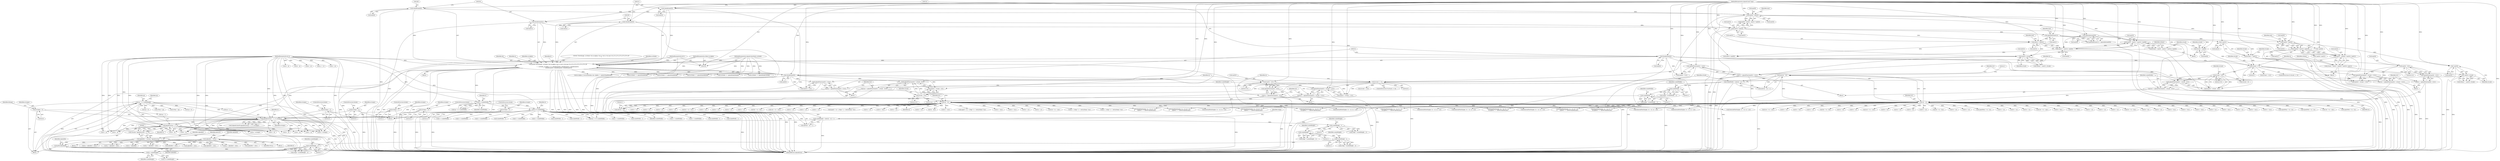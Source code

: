 digraph "0_poppler_9cf2325fb22f812b31858e519411f57747d39bd8_0@API" {
"1003114" [label="(Call,gfree(alphaBuf))"];
"1000910" [label="(Call,alphaBuf = NULL)"];
"1000899" [label="(Call,alphaBuf = (Guchar *)gmallocn((yp + 1), w))"];
"1000901" [label="(Call,(Guchar *)gmallocn((yp + 1), w))"];
"1000903" [label="(Call,gmallocn((yp + 1), w))"];
"1000866" [label="(Call,yp = h / scaledHeight)"];
"1000868" [label="(Call,h / scaledHeight)"];
"1000192" [label="(Call,printf(\"drawImage: srcMode=%d srcAlpha=%d w=%d h=%d mat=[%.2f %.2f %.2f %.2f %.2f %.2f]\n\",\n\t   srcMode, srcAlpha, w, h, (double)mat[0], (double)mat[1], (double)mat[2],\n\t   (double)mat[3], (double)mat[4], (double)mat[5]))"];
"1000107" [label="(MethodParameterIn,SplashColorMode srcMode)"];
"1000108" [label="(MethodParameterIn,GBool srcAlpha)"];
"1000109" [label="(MethodParameterIn,int w)"];
"1000110" [label="(MethodParameterIn,int h)"];
"1000198" [label="(Call,(double)mat[0])"];
"1000111" [label="(MethodParameterIn,SplashCoord *mat)"];
"1000203" [label="(Call,(double)mat[1])"];
"1000208" [label="(Call,(double)mat[2])"];
"1000213" [label="(Call,(double)mat[3])"];
"1000218" [label="(Call,(double)mat[4])"];
"1000223" [label="(Call,(double)mat[5])"];
"1000604" [label="(Call,scaledHeight - 1)"];
"1000596" [label="(Call,scaledHeight - 1)"];
"1000575" [label="(Call,scaledHeight - 1)"];
"1000567" [label="(Call,scaledHeight - 1)"];
"1000507" [label="(Call,scaledHeight = abs(ty2 - ty) + 1)"];
"1000510" [label="(Call,abs(ty2 - ty))"];
"1000511" [label="(Call,ty2 - ty)"];
"1000497" [label="(Call,ty2 = splashFloor(mat[5] + yScale - 0.01))"];
"1000499" [label="(Call,splashFloor(mat[5] + yScale - 0.01))"];
"1000504" [label="(Call,yScale - 0.01)"];
"1000465" [label="(Call,yScale >= 0)"];
"1000399" [label="(Call,mat[2] / yScale)"];
"1000387" [label="(Call,mat[1] * mat[2])"];
"1000321" [label="(Call,splashAbs(mat[1]))"];
"1000307" [label="(Call,mat[1] * mat[2])"];
"1000380" [label="(Call,yScale = mat[3] - (mat[1] * mat[2]) / mat[0])"];
"1000382" [label="(Call,mat[3] - (mat[1] * mat[2]) / mat[0])"];
"1000300" [label="(Call,mat[0] * mat[3])"];
"1000386" [label="(Call,(mat[1] * mat[2]) / mat[0])"];
"1000325" [label="(Call,splashAbs(mat[0]))"];
"1000357" [label="(Call,-mat[3] / yScale)"];
"1000358" [label="(Call,-mat[3])"];
"1000345" [label="(Call,mat[0] * mat[3])"];
"1000338" [label="(Call,yScale = mat[2] - (mat[0] * mat[3]) / mat[1])"];
"1000340" [label="(Call,mat[2] - (mat[0] * mat[3]) / mat[1])"];
"1000344" [label="(Call,(mat[0] * mat[3]) / mat[1])"];
"1000334" [label="(Call,-mat[1])"];
"1000477" [label="(Call,ty2 = splashFloor(mat[5] + yScale + 0.01))"];
"1000479" [label="(Call,splashFloor(mat[5] + yScale + 0.01))"];
"1000472" [label="(Call,mat[5] - 0.01)"];
"1000489" [label="(Call,ty = splashFloor(mat[5] + 0.01))"];
"1000491" [label="(Call,splashFloor(mat[5] + 0.01))"];
"1000469" [label="(Call,ty = splashFloor(mat[5] - 0.01))"];
"1000471" [label="(Call,splashFloor(mat[5] - 0.01))"];
"1000890" [label="(Call,gmallocn3((yp + 1), w, nComps))"];
"1000883" [label="(Call,w % scaledWidth)"];
"1000878" [label="(Call,w / scaledWidth)"];
"1000588" [label="(Call,scaledWidth - 1)"];
"1000550" [label="(Call,scaledWidth - 1)"];
"1000456" [label="(Call,scaledWidth = abs(tx2 - tx) + 1)"];
"1000459" [label="(Call,abs(tx2 - tx))"];
"1000460" [label="(Call,tx2 - tx)"];
"1000426" [label="(Call,tx2 = splashFloor(mat[4] + xScale + 0.01))"];
"1000428" [label="(Call,splashFloor(mat[4] + xScale + 0.01))"];
"1000421" [label="(Call,mat[4] - 0.01)"];
"1000414" [label="(Call,xScale >= 0)"];
"1000375" [label="(Call,xScale = mat[0])"];
"1000332" [label="(Call,xScale = -mat[1])"];
"1000446" [label="(Call,tx2 = splashFloor(mat[4] + xScale - 0.01))"];
"1000448" [label="(Call,splashFloor(mat[4] + xScale - 0.01))"];
"1000453" [label="(Call,xScale - 0.01)"];
"1000418" [label="(Call,tx = splashFloor(mat[4] - 0.01))"];
"1000420" [label="(Call,splashFloor(mat[4] - 0.01))"];
"1000438" [label="(Call,tx = splashFloor(mat[4] + 0.01))"];
"1000440" [label="(Call,splashFloor(mat[4] + 0.01))"];
"1000286" [label="(Call,nComps = 4)"];
"1000266" [label="(Call,nComps = 4)"];
"1000231" [label="(Call,nComps = 0)"];
"1000276" [label="(Call,nComps = 3)"];
"1000256" [label="(Call,nComps = 3)"];
"1000246" [label="(Call,nComps = 1)"];
"1000441" [label="(Call,mat[4] + 0.01)"];
"1000472" [label="(Call,mat[5] - 0.01)"];
"1000596" [label="(Call,scaledHeight - 1)"];
"1000876" [label="(Call,xp = w / scaledWidth)"];
"1000273" [label="(Call,srcMode == splashModeBGR8)"];
"1000488" [label="(Block,)"];
"1000345" [label="(Call,mat[0] * mat[3])"];
"1000415" [label="(Identifier,xScale)"];
"1000208" [label="(Call,(double)mat[2])"];
"1001603" [label="(Call,x < scaledWidth)"];
"1000462" [label="(Identifier,tx)"];
"1000904" [label="(Call,yp + 1)"];
"1002645" [label="(Call,drawAAPixel(&pipe, tx + x2, ty + y2))"];
"1001665" [label="(Call,q = alphaBuf + xSrc)"];
"1000625" [label="(Call,urx = tx + ury1)"];
"1000456" [label="(Call,scaledWidth = abs(tx2 - tx) + 1)"];
"1000911" [label="(Identifier,alphaBuf)"];
"1000383" [label="(Call,mat[3])"];
"1002083" [label="(Call,tx + x2)"];
"1000527" [label="(Call,yScale < 0)"];
"1000637" [label="(Call,tx + lly1)"];
"1002440" [label="(Call,drawAAPixel(&pipe, tx + x2, ty + y2))"];
"1000263" [label="(Call,srcMode == splashModeXBGR8)"];
"1001331" [label="(Call,ty + y2)"];
"1003090" [label="(Call,drawPixel(&pipe, tx + x2, ty + y2,\n\t\t      clipRes2 == splashClipAllInside))"];
"1000346" [label="(Call,mat[0])"];
"1003096" [label="(Call,ty + y2)"];
"1001269" [label="(Call,w - m)"];
"1002072" [label="(Call,tx + x2)"];
"1000883" [label="(Call,w % scaledWidth)"];
"1000215" [label="(Call,mat[3])"];
"1000196" [label="(Identifier,w)"];
"1000677" [label="(Call,llx = tx + llx1)"];
"1000867" [label="(Identifier,yp)"];
"1000195" [label="(Identifier,srcAlpha)"];
"1000403" [label="(Identifier,yScale)"];
"1001079" [label="(Call,tx + k1)"];
"1000878" [label="(Call,w / scaledWidth)"];
"1002314" [label="(Call,x < scaledWidth)"];
"1000359" [label="(Call,mat[3])"];
"1003082" [label="(Call,tx + x2)"];
"1000203" [label="(Call,(double)mat[1])"];
"1000377" [label="(Call,mat[0])"];
"1000205" [label="(Call,mat[1])"];
"1000900" [label="(Identifier,alphaBuf)"];
"1000888" [label="(Call,(SplashColorPtr)gmallocn3((yp + 1), w, nComps))"];
"1003114" [label="(Call,gfree(alphaBuf))"];
"1000914" [label="(Identifier,pixAcc0)"];
"1000288" [label="(Literal,4)"];
"1000667" [label="(Call,urx = tx + urx1)"];
"1001724" [label="(Call,w - m)"];
"1000895" [label="(Identifier,nComps)"];
"1000380" [label="(Call,yScale = mat[3] - (mat[1] * mat[2]) / mat[0])"];
"1000268" [label="(Literal,4)"];
"1000422" [label="(Call,mat[4])"];
"1000374" [label="(Block,)"];
"1000332" [label="(Call,xScale = -mat[1])"];
"1002584" [label="(Call,w - m)"];
"1000311" [label="(Call,mat[2])"];
"1000391" [label="(Call,mat[2])"];
"1000510" [label="(Call,abs(ty2 - ty))"];
"1000414" [label="(Call,xScale >= 0)"];
"1002229" [label="(Call,tx + k1)"];
"1001089" [label="(Call,spanY = ty + ySign * y + (int)(yShear * k1))"];
"1000426" [label="(Call,tx2 = splashFloor(mat[4] + xScale + 0.01))"];
"1000458" [label="(Call,abs(tx2 - tx) + 1)"];
"1000463" [label="(Literal,1)"];
"1000912" [label="(Identifier,NULL)"];
"1002236" [label="(Call,scaledWidth - 1)"];
"1002443" [label="(Call,tx + x2)"];
"1000440" [label="(Call,splashFloor(mat[4] + 0.01))"];
"1000516" [label="(Identifier,xSign)"];
"1000684" [label="(Call,ty + lly1)"];
"1000504" [label="(Call,yScale - 0.01)"];
"1000398" [label="(Identifier,xShear)"];
"1000352" [label="(Call,mat[1])"];
"1000447" [label="(Identifier,tx2)"];
"1000233" [label="(Literal,0)"];
"1000500" [label="(Call,mat[5] + yScale - 0.01)"];
"1000551" [label="(Identifier,scaledWidth)"];
"1000266" [label="(Call,nComps = 4)"];
"1000479" [label="(Call,splashFloor(mat[5] + yScale + 0.01))"];
"1002080" [label="(Call,drawPixel(&pipe, tx + x2, ty + y2,\n\t\t\tclipRes2 == splashClipAllInside))"];
"1000286" [label="(Call,nComps = 4)"];
"1000333" [label="(Identifier,xScale)"];
"1000213" [label="(Call,(double)mat[3])"];
"1000279" [label="(ControlStructure,break;)"];
"1001065" [label="(Call,tx + k1)"];
"1000304" [label="(Call,mat[3])"];
"1000439" [label="(Identifier,tx)"];
"1000107" [label="(MethodParameterIn,SplashColorMode srcMode)"];
"1000399" [label="(Call,mat[2] / yScale)"];
"1000568" [label="(Identifier,scaledHeight)"];
"1001264" [label="(Call,w - m)"];
"1000416" [label="(Literal,0)"];
"1000903" [label="(Call,gmallocn((yp + 1), w))"];
"1000331" [label="(Block,)"];
"1000604" [label="(Call,scaledHeight - 1)"];
"1001164" [label="(Call,x < scaledWidth)"];
"1001914" [label="(Call,alphaBuf + xSrc)"];
"1001729" [label="(Call,w - m)"];
"1000325" [label="(Call,splashAbs(mat[0]))"];
"1001568" [label="(Call,tx + x2)"];
"1000362" [label="(Identifier,yScale)"];
"1000598" [label="(Literal,1)"];
"1003117" [label="(Identifier,splashOk)"];
"1001325" [label="(Call,drawAAPixel(&pipe, tx + x2, ty + y2))"];
"1002683" [label="(Call,x < scaledWidth)"];
"1002662" [label="(Call,ty + y2)"];
"1002139" [label="(Call,yp > 0)"];
"1000322" [label="(Call,mat[1])"];
"1000552" [label="(Literal,1)"];
"1000909" [label="(Block,)"];
"1000635" [label="(Call,llx = tx + lly1)"];
"1001053" [label="(Call,scaledWidth - 1)"];
"1000602" [label="(Call,ySign * (scaledHeight - 1))"];
"1000277" [label="(Identifier,nComps)"];
"1000512" [label="(Identifier,ty2)"];
"1001328" [label="(Call,tx + x2)"];
"1000218" [label="(Call,(double)mat[4])"];
"1000223" [label="(Call,(double)mat[5])"];
"1001579" [label="(Call,tx + x2)"];
"1000321" [label="(Call,splashAbs(mat[1]))"];
"1000565" [label="(Call,ySign * (scaledHeight - 1))"];
"1000508" [label="(Identifier,scaledHeight)"];
"1001077" [label="(Call,spanXMax = tx + k1)"];
"1001667" [label="(Call,alphaBuf + xSrc)"];
"1001015" [label="(Call,w * nComps)"];
"1000418" [label="(Call,tx = splashFloor(mat[4] - 0.01))"];
"1002222" [label="(Call,scaledWidth - 1)"];
"1002871" [label="(Call,tx + x2)"];
"1000622" [label="(Call,ty - ulx1)"];
"1000112" [label="(Block,)"];
"1000506" [label="(Literal,0.01)"];
"1000476" [label="(Literal,0.01)"];
"1000674" [label="(Call,ty + ury1)"];
"1000375" [label="(Call,xScale = mat[0])"];
"1000334" [label="(Call,-mat[1])"];
"1000421" [label="(Call,mat[4] - 0.01)"];
"1000890" [label="(Call,gmallocn3((yp + 1), w, nComps))"];
"1000514" [label="(Literal,1)"];
"1000349" [label="(Call,mat[3])"];
"1001812" [label="(Call,drawAAPixel(&pipe, tx + x2, ty + y2))"];
"1000278" [label="(Literal,3)"];
"1003093" [label="(Call,tx + x2)"];
"1001980" [label="(Call,w - m)"];
"1002239" [label="(Call,spanY = ty + ySign * y + (int)(yShear * k1))"];
"1002648" [label="(Call,tx + x2)"];
"1000246" [label="(Call,nComps = 1)"];
"1000248" [label="(Literal,1)"];
"1000198" [label="(Call,(double)mat[0])"];
"1003007" [label="(Call,w - m)"];
"1000110" [label="(MethodParameterIn,int h)"];
"1000615" [label="(Call,ulx = tx + uly1)"];
"1002168" [label="(Call,w * nComps)"];
"1000386" [label="(Call,(mat[1] * mat[2]) / mat[0])"];
"1001912" [label="(Call,q = alphaBuf + xSrc)"];
"1000299" [label="(Call,mat[0] * mat[3] - mat[1] * mat[2])"];
"1000406" [label="(Call,mat[1] / mat[0])"];
"1000881" [label="(Call,xq = w % scaledWidth)"];
"1000453" [label="(Call,xScale - 0.01)"];
"1000679" [label="(Call,tx + llx1)"];
"1000429" [label="(Call,mat[4] + xScale + 0.01)"];
"1000455" [label="(Literal,0.01)"];
"1000907" [label="(Identifier,w)"];
"1000355" [label="(Call,xShear = -mat[3] / yScale)"];
"1000433" [label="(Call,xScale + 0.01)"];
"1000425" [label="(Literal,0.01)"];
"1000645" [label="(Call,lrx = tx + lry1)"];
"1000276" [label="(Call,nComps = 3)"];
"1001576" [label="(Call,drawPixel(&pipe, tx + x2, ty + y2,\n\t\t\tclipRes2 == splashClipAllInside))"];
"1000869" [label="(Identifier,h)"];
"1000588" [label="(Call,scaledWidth - 1)"];
"1000197" [label="(Identifier,h)"];
"1000468" [label="(Block,)"];
"1002860" [label="(Call,tx + x2)"];
"1000308" [label="(Call,mat[1])"];
"1000870" [label="(Identifier,scaledHeight)"];
"1000457" [label="(Identifier,scaledWidth)"];
"1001850" [label="(Call,x < scaledWidth)"];
"1000664" [label="(Call,ty + uly1)"];
"1000471" [label="(Call,splashFloor(mat[5] - 0.01))"];
"1000694" [label="(Call,ty + lry1)"];
"1002863" [label="(Call,ty + y2)"];
"1000467" [label="(Literal,0)"];
"1000193" [label="(Literal,\"drawImage: srcMode=%d srcAlpha=%d w=%d h=%d mat=[%.2f %.2f %.2f %.2f %.2f %.2f]\n\")"];
"1000420" [label="(Call,splashFloor(mat[4] - 0.01))"];
"1001826" [label="(Call,tx + x2)"];
"1000868" [label="(Call,h / scaledHeight)"];
"1000499" [label="(Call,splashFloor(mat[5] + yScale - 0.01))"];
"1001815" [label="(Call,tx + x2)"];
"1002086" [label="(Call,ty + y2)"];
"1000567" [label="(Call,scaledHeight - 1)"];
"1000247" [label="(Identifier,nComps)"];
"1000662" [label="(Call,uly = ty + uly1)"];
"1000872" [label="(Identifier,yq)"];
"1002401" [label="(Call,w - m)"];
"1003079" [label="(Call,drawAAPixel(&pipe, tx + x2, ty + y2))"];
"1001428" [label="(Call,alphaBuf + xSrc)"];
"1000194" [label="(Identifier,srcMode)"];
"1000489" [label="(Call,ty = splashFloor(mat[5] + 0.01))"];
"1000492" [label="(Call,mat[5] + 0.01)"];
"1000866" [label="(Call,yp = h / scaledHeight)"];
"1000465" [label="(Call,yScale >= 0)"];
"1000388" [label="(Call,mat[1])"];
"1000569" [label="(Literal,1)"];
"1001091" [label="(Call,ty + ySign * y + (int)(yShear * k1))"];
"1000338" [label="(Call,yScale = mat[2] - (mat[0] * mat[3]) / mat[1])"];
"1000590" [label="(Literal,1)"];
"1000437" [label="(Block,)"];
"1000111" [label="(MethodParameterIn,SplashCoord *mat)"];
"1000225" [label="(Call,mat[5])"];
"1000307" [label="(Call,mat[1] * mat[2])"];
"1000365" [label="(Call,-mat[0] / mat[1])"];
"1000687" [label="(Call,lrx = tx + lrx1)"];
"1000550" [label="(Call,scaledWidth - 1)"];
"1000192" [label="(Call,printf(\"drawImage: srcMode=%d srcAlpha=%d w=%d h=%d mat=[%.2f %.2f %.2f %.2f %.2f %.2f]\n\",\n\t   srcMode, srcAlpha, w, h, (double)mat[0], (double)mat[1], (double)mat[2],\n\t   (double)mat[3], (double)mat[4], (double)mat[5]))"];
"1000256" [label="(Call,nComps = 3)"];
"1000236" [label="(Identifier,bitmap)"];
"1000460" [label="(Call,tx2 - tx)"];
"1002241" [label="(Call,ty + ySign * y + (int)(yShear * k1))"];
"1000249" [label="(ControlStructure,break;)"];
"1000210" [label="(Call,mat[2])"];
"1000597" [label="(Identifier,scaledHeight)"];
"1000109" [label="(MethodParameterIn,int w)"];
"1000258" [label="(Literal,3)"];
"1002215" [label="(Call,tx + k1)"];
"1000344" [label="(Call,(mat[0] * mat[3]) / mat[1])"];
"1000366" [label="(Call,-mat[0])"];
"1002874" [label="(Call,ty + y2)"];
"1000243" [label="(Call,srcMode == splashModeMono8)"];
"1001336" [label="(Call,drawPixel(&pipe, tx + x2, ty + y2,\n\t\t\tclipRes2 == splashClipAllInside))"];
"1001072" [label="(Call,scaledWidth - 1)"];
"1000885" [label="(Identifier,scaledWidth)"];
"1000231" [label="(Call,nComps = 0)"];
"1002651" [label="(Call,ty + y2)"];
"1001565" [label="(Call,drawAAPixel(&pipe, tx + x2, ty + y2))"];
"1000327" [label="(Identifier,mat)"];
"1000964" [label="(Call,yStep = yp)"];
"1000606" [label="(Literal,1)"];
"1000381" [label="(Identifier,yScale)"];
"1000427" [label="(Identifier,tx2)"];
"1001364" [label="(Call,x < scaledWidth)"];
"1000353" [label="(Identifier,mat)"];
"1000397" [label="(Call,xShear = mat[2] / yScale)"];
"1002479" [label="(Call,x < scaledWidth)"];
"1000257" [label="(Identifier,nComps)"];
"1002868" [label="(Call,drawPixel(&pipe, tx + x2, ty + y2,\n\t\t      clipRes2 == splashClipAllInside))"];
"1002446" [label="(Call,ty + y2)"];
"1000511" [label="(Call,ty2 - ty)"];
"1000692" [label="(Call,lry = ty + lry1)"];
"1002203" [label="(Call,scaledWidth - 1)"];
"1002857" [label="(Call,drawAAPixel(&pipe, tx + x2, ty + y2))"];
"1000548" [label="(Call,xSign * (scaledWidth - 1))"];
"1001426" [label="(Call,q = alphaBuf + xSrc)"];
"1001339" [label="(Call,tx + x2)"];
"1000358" [label="(Call,-mat[3])"];
"1000289" [label="(ControlStructure,break;)"];
"1000647" [label="(Call,tx + lry1)"];
"1000417" [label="(Block,)"];
"1002120" [label="(Call,yStep = yp)"];
"1000220" [label="(Call,mat[4])"];
"1000287" [label="(Identifier,nComps)"];
"1002457" [label="(Call,ty + y2)"];
"1000382" [label="(Call,mat[3] - (mat[1] * mat[2]) / mat[0])"];
"1000253" [label="(Call,srcMode == splashModeRGB8)"];
"1001829" [label="(Call,ty + y2)"];
"1000996" [label="(Call,q = alphaBuf)"];
"1001342" [label="(Call,ty + y2)"];
"1000335" [label="(Call,mat[1])"];
"1001582" [label="(Call,ty + y2)"];
"1000448" [label="(Call,splashFloor(mat[4] + xScale - 0.01))"];
"1000689" [label="(Call,tx + lrx1)"];
"1000898" [label="(Block,)"];
"1000682" [label="(Call,lly = ty + lly1)"];
"1000484" [label="(Call,yScale + 0.01)"];
"1000413" [label="(ControlStructure,if (xScale >= 0))"];
"1000672" [label="(Call,ury = ty + ury1)"];
"1000340" [label="(Call,mat[2] - (mat[0] * mat[3]) / mat[1])"];
"1000894" [label="(Identifier,w)"];
"1000309" [label="(Identifier,mat)"];
"1000659" [label="(Call,tx + ulx1)"];
"1000498" [label="(Identifier,ty2)"];
"1003085" [label="(Call,ty + y2)"];
"1000910" [label="(Call,alphaBuf = NULL)"];
"1000469" [label="(Call,ty = splashFloor(mat[5] - 0.01))"];
"1000341" [label="(Call,mat[2])"];
"1000320" [label="(Call,splashAbs(mat[1]) > splashAbs(mat[0]))"];
"1000339" [label="(Identifier,yScale)"];
"1000589" [label="(Identifier,scaledWidth)"];
"1001823" [label="(Call,drawPixel(&pipe, tx + x2, ty + y2,\n\t\t\tclipRes2 == splashClipAllInside))"];
"1000108" [label="(MethodParameterIn,GBool srcAlpha)"];
"1000459" [label="(Call,abs(tx2 - tx))"];
"1000573" [label="(Call,ySign * (scaledHeight - 1))"];
"1000490" [label="(Identifier,ty)"];
"1000891" [label="(Call,yp + 1)"];
"1000454" [label="(Identifier,xScale)"];
"1000394" [label="(Call,mat[0])"];
"1002659" [label="(Call,tx + x2)"];
"1000232" [label="(Identifier,nComps)"];
"1000575" [label="(Call,scaledHeight - 1)"];
"1002791" [label="(Call,w - m)"];
"1000617" [label="(Call,tx + uly1)"];
"1000461" [label="(Identifier,tx2)"];
"1002454" [label="(Call,tx + x2)"];
"1000983" [label="(Call,yp > 0)"];
"1000449" [label="(Call,mat[4] + xScale - 0.01)"];
"1000899" [label="(Call,alphaBuf = (Guchar *)gmallocn((yp + 1), w))"];
"1000586" [label="(Call,xSign * (scaledWidth - 1))"];
"1003118" [label="(MethodReturn,SplashError)"];
"1000191" [label="(Block,)"];
"1000884" [label="(Identifier,w)"];
"1000376" [label="(Identifier,xScale)"];
"1000477" [label="(Call,ty2 = splashFloor(mat[5] + yScale + 0.01))"];
"1000473" [label="(Call,mat[5])"];
"1000577" [label="(Literal,1)"];
"1002075" [label="(Call,ty + y2)"];
"1000879" [label="(Identifier,w)"];
"1000627" [label="(Call,tx + ury1)"];
"1000605" [label="(Identifier,scaledHeight)"];
"1000594" [label="(Call,ySign * (scaledHeight - 1))"];
"1001482" [label="(Call,w - m)"];
"1001487" [label="(Call,w - m)"];
"1000438" [label="(Call,tx = splashFloor(mat[4] + 0.01))"];
"1001975" [label="(Call,w - m)"];
"1000428" [label="(Call,splashFloor(mat[4] + xScale + 0.01))"];
"1000669" [label="(Call,tx + urx1)"];
"1002227" [label="(Call,spanXMax = tx + k1)"];
"1000387" [label="(Call,mat[1] * mat[2])"];
"1002069" [label="(Call,drawAAPixel(&pipe, tx + x2, ty + y2))"];
"1003115" [label="(Identifier,alphaBuf)"];
"1000509" [label="(Call,abs(ty2 - ty) + 1)"];
"1001063" [label="(Call,spanXMin = tx + k1)"];
"1000933" [label="(Call,srcAlpha || (vectorAntialias && clipRes != splashClipAllInside))"];
"1000470" [label="(Identifier,ty)"];
"1001571" [label="(Call,ty + y2)"];
"1000283" [label="(Call,srcMode == splashModeCMYK8)"];
"1000229" [label="(Identifier,ok)"];
"1000657" [label="(Call,ulx = tx + ulx1)"];
"1000507" [label="(Call,scaledHeight = abs(ty2 - ty) + 1)"];
"1000326" [label="(Call,mat[0])"];
"1000880" [label="(Identifier,scaledWidth)"];
"1000497" [label="(Call,ty2 = splashFloor(mat[5] + yScale - 0.01))"];
"1001086" [label="(Call,scaledWidth - 1)"];
"1002895" [label="(Call,x < scaledWidth)"];
"1000301" [label="(Call,mat[0])"];
"1000259" [label="(ControlStructure,break;)"];
"1000238" [label="(Block,)"];
"1002451" [label="(Call,drawPixel(&pipe, tx + x2, ty + y2,\n\t\t      clipRes2 == splashClipAllInside))"];
"1000873" [label="(Call,h % scaledHeight)"];
"1000267" [label="(Identifier,nComps)"];
"1000300" [label="(Call,mat[0] * mat[3])"];
"1000466" [label="(Identifier,yScale)"];
"1001224" [label="(Call,q = alphaBuf + xSrc)"];
"1000491" [label="(Call,splashFloor(mat[5] + 0.01))"];
"1001818" [label="(Call,ty + y2)"];
"1000518" [label="(Call,xScale < 0)"];
"1000576" [label="(Identifier,scaledHeight)"];
"1000513" [label="(Identifier,ty)"];
"1000478" [label="(Identifier,ty2)"];
"1000901" [label="(Call,(Guchar *)gmallocn((yp + 1), w))"];
"1000446" [label="(Call,tx2 = splashFloor(mat[4] + xScale - 0.01))"];
"1000357" [label="(Call,-mat[3] / yScale)"];
"1000356" [label="(Identifier,xShear)"];
"1000464" [label="(ControlStructure,if (yScale >= 0))"];
"1000200" [label="(Call,mat[0])"];
"1000505" [label="(Identifier,yScale)"];
"1000419" [label="(Identifier,tx)"];
"1001018" [label="(Call,q += w)"];
"1000395" [label="(Identifier,mat)"];
"1000480" [label="(Call,mat[5] + yScale + 0.01)"];
"1002656" [label="(Call,drawPixel(&pipe, tx + x2, ty + y2,\n\t\t      clipRes2 == splashClipAllInside))"];
"1000400" [label="(Call,mat[2])"];
"1000269" [label="(ControlStructure,break;)"];
"1002213" [label="(Call,spanXMin = tx + k1)"];
"1001226" [label="(Call,alphaBuf + xSrc)"];
"1003114" -> "1000112"  [label="AST: "];
"1003114" -> "1003115"  [label="CFG: "];
"1003115" -> "1003114"  [label="AST: "];
"1003117" -> "1003114"  [label="CFG: "];
"1003114" -> "1003118"  [label="DDG: "];
"1003114" -> "1003118"  [label="DDG: "];
"1000910" -> "1003114"  [label="DDG: "];
"1000899" -> "1003114"  [label="DDG: "];
"1000910" -> "1000909"  [label="AST: "];
"1000910" -> "1000912"  [label="CFG: "];
"1000911" -> "1000910"  [label="AST: "];
"1000912" -> "1000910"  [label="AST: "];
"1000914" -> "1000910"  [label="CFG: "];
"1000910" -> "1000996"  [label="DDG: "];
"1000910" -> "1001224"  [label="DDG: "];
"1000910" -> "1001226"  [label="DDG: "];
"1000910" -> "1001426"  [label="DDG: "];
"1000910" -> "1001428"  [label="DDG: "];
"1000910" -> "1001665"  [label="DDG: "];
"1000910" -> "1001667"  [label="DDG: "];
"1000910" -> "1001912"  [label="DDG: "];
"1000910" -> "1001914"  [label="DDG: "];
"1000899" -> "1000898"  [label="AST: "];
"1000899" -> "1000901"  [label="CFG: "];
"1000900" -> "1000899"  [label="AST: "];
"1000901" -> "1000899"  [label="AST: "];
"1000914" -> "1000899"  [label="CFG: "];
"1000899" -> "1003118"  [label="DDG: "];
"1000901" -> "1000899"  [label="DDG: "];
"1000899" -> "1000996"  [label="DDG: "];
"1000899" -> "1001224"  [label="DDG: "];
"1000899" -> "1001226"  [label="DDG: "];
"1000899" -> "1001426"  [label="DDG: "];
"1000899" -> "1001428"  [label="DDG: "];
"1000899" -> "1001665"  [label="DDG: "];
"1000899" -> "1001667"  [label="DDG: "];
"1000899" -> "1001912"  [label="DDG: "];
"1000899" -> "1001914"  [label="DDG: "];
"1000901" -> "1000903"  [label="CFG: "];
"1000902" -> "1000901"  [label="AST: "];
"1000903" -> "1000901"  [label="AST: "];
"1000901" -> "1003118"  [label="DDG: "];
"1000903" -> "1000901"  [label="DDG: "];
"1000903" -> "1000901"  [label="DDG: "];
"1000903" -> "1000907"  [label="CFG: "];
"1000904" -> "1000903"  [label="AST: "];
"1000907" -> "1000903"  [label="AST: "];
"1000903" -> "1003118"  [label="DDG: "];
"1000903" -> "1003118"  [label="DDG: "];
"1000866" -> "1000903"  [label="DDG: "];
"1000890" -> "1000903"  [label="DDG: "];
"1000109" -> "1000903"  [label="DDG: "];
"1000903" -> "1001015"  [label="DDG: "];
"1000903" -> "1001264"  [label="DDG: "];
"1000903" -> "1001482"  [label="DDG: "];
"1000903" -> "1001724"  [label="DDG: "];
"1000903" -> "1001975"  [label="DDG: "];
"1000903" -> "1002168"  [label="DDG: "];
"1000903" -> "1002401"  [label="DDG: "];
"1000903" -> "1002584"  [label="DDG: "];
"1000903" -> "1002791"  [label="DDG: "];
"1000903" -> "1003007"  [label="DDG: "];
"1000866" -> "1000112"  [label="AST: "];
"1000866" -> "1000868"  [label="CFG: "];
"1000867" -> "1000866"  [label="AST: "];
"1000868" -> "1000866"  [label="AST: "];
"1000872" -> "1000866"  [label="CFG: "];
"1000866" -> "1003118"  [label="DDG: "];
"1000868" -> "1000866"  [label="DDG: "];
"1000868" -> "1000866"  [label="DDG: "];
"1000866" -> "1000890"  [label="DDG: "];
"1000866" -> "1000891"  [label="DDG: "];
"1000866" -> "1000904"  [label="DDG: "];
"1000866" -> "1000964"  [label="DDG: "];
"1000866" -> "1000983"  [label="DDG: "];
"1000866" -> "1002120"  [label="DDG: "];
"1000866" -> "1002139"  [label="DDG: "];
"1000868" -> "1000870"  [label="CFG: "];
"1000869" -> "1000868"  [label="AST: "];
"1000870" -> "1000868"  [label="AST: "];
"1000192" -> "1000868"  [label="DDG: "];
"1000110" -> "1000868"  [label="DDG: "];
"1000604" -> "1000868"  [label="DDG: "];
"1000868" -> "1000873"  [label="DDG: "];
"1000868" -> "1000873"  [label="DDG: "];
"1000192" -> "1000191"  [label="AST: "];
"1000192" -> "1000223"  [label="CFG: "];
"1000193" -> "1000192"  [label="AST: "];
"1000194" -> "1000192"  [label="AST: "];
"1000195" -> "1000192"  [label="AST: "];
"1000196" -> "1000192"  [label="AST: "];
"1000197" -> "1000192"  [label="AST: "];
"1000198" -> "1000192"  [label="AST: "];
"1000203" -> "1000192"  [label="AST: "];
"1000208" -> "1000192"  [label="AST: "];
"1000213" -> "1000192"  [label="AST: "];
"1000218" -> "1000192"  [label="AST: "];
"1000223" -> "1000192"  [label="AST: "];
"1000229" -> "1000192"  [label="CFG: "];
"1000192" -> "1003118"  [label="DDG: "];
"1000192" -> "1003118"  [label="DDG: "];
"1000192" -> "1003118"  [label="DDG: "];
"1000192" -> "1003118"  [label="DDG: "];
"1000192" -> "1003118"  [label="DDG: "];
"1000192" -> "1003118"  [label="DDG: "];
"1000192" -> "1003118"  [label="DDG: "];
"1000192" -> "1003118"  [label="DDG: "];
"1000192" -> "1003118"  [label="DDG: "];
"1000192" -> "1003118"  [label="DDG: "];
"1000192" -> "1003118"  [label="DDG: "];
"1000107" -> "1000192"  [label="DDG: "];
"1000108" -> "1000192"  [label="DDG: "];
"1000109" -> "1000192"  [label="DDG: "];
"1000110" -> "1000192"  [label="DDG: "];
"1000198" -> "1000192"  [label="DDG: "];
"1000203" -> "1000192"  [label="DDG: "];
"1000208" -> "1000192"  [label="DDG: "];
"1000213" -> "1000192"  [label="DDG: "];
"1000218" -> "1000192"  [label="DDG: "];
"1000223" -> "1000192"  [label="DDG: "];
"1000192" -> "1000243"  [label="DDG: "];
"1000192" -> "1000253"  [label="DDG: "];
"1000192" -> "1000263"  [label="DDG: "];
"1000192" -> "1000273"  [label="DDG: "];
"1000192" -> "1000283"  [label="DDG: "];
"1000192" -> "1000878"  [label="DDG: "];
"1000192" -> "1000933"  [label="DDG: "];
"1000107" -> "1000104"  [label="AST: "];
"1000107" -> "1003118"  [label="DDG: "];
"1000107" -> "1000243"  [label="DDG: "];
"1000107" -> "1000253"  [label="DDG: "];
"1000107" -> "1000263"  [label="DDG: "];
"1000107" -> "1000273"  [label="DDG: "];
"1000107" -> "1000283"  [label="DDG: "];
"1000108" -> "1000104"  [label="AST: "];
"1000108" -> "1003118"  [label="DDG: "];
"1000108" -> "1000933"  [label="DDG: "];
"1000109" -> "1000104"  [label="AST: "];
"1000109" -> "1003118"  [label="DDG: "];
"1000109" -> "1000878"  [label="DDG: "];
"1000109" -> "1000883"  [label="DDG: "];
"1000109" -> "1000890"  [label="DDG: "];
"1000109" -> "1001015"  [label="DDG: "];
"1000109" -> "1001018"  [label="DDG: "];
"1000109" -> "1001264"  [label="DDG: "];
"1000109" -> "1001269"  [label="DDG: "];
"1000109" -> "1001482"  [label="DDG: "];
"1000109" -> "1001487"  [label="DDG: "];
"1000109" -> "1001724"  [label="DDG: "];
"1000109" -> "1001729"  [label="DDG: "];
"1000109" -> "1001975"  [label="DDG: "];
"1000109" -> "1001980"  [label="DDG: "];
"1000109" -> "1002168"  [label="DDG: "];
"1000109" -> "1002401"  [label="DDG: "];
"1000109" -> "1002584"  [label="DDG: "];
"1000109" -> "1002791"  [label="DDG: "];
"1000109" -> "1003007"  [label="DDG: "];
"1000110" -> "1000104"  [label="AST: "];
"1000110" -> "1003118"  [label="DDG: "];
"1000110" -> "1000873"  [label="DDG: "];
"1000198" -> "1000200"  [label="CFG: "];
"1000199" -> "1000198"  [label="AST: "];
"1000200" -> "1000198"  [label="AST: "];
"1000204" -> "1000198"  [label="CFG: "];
"1000198" -> "1003118"  [label="DDG: "];
"1000111" -> "1000198"  [label="DDG: "];
"1000198" -> "1000300"  [label="DDG: "];
"1000111" -> "1000104"  [label="AST: "];
"1000111" -> "1003118"  [label="DDG: "];
"1000111" -> "1000203"  [label="DDG: "];
"1000111" -> "1000208"  [label="DDG: "];
"1000111" -> "1000213"  [label="DDG: "];
"1000111" -> "1000218"  [label="DDG: "];
"1000111" -> "1000223"  [label="DDG: "];
"1000111" -> "1000300"  [label="DDG: "];
"1000111" -> "1000307"  [label="DDG: "];
"1000111" -> "1000321"  [label="DDG: "];
"1000111" -> "1000325"  [label="DDG: "];
"1000111" -> "1000334"  [label="DDG: "];
"1000111" -> "1000340"  [label="DDG: "];
"1000111" -> "1000345"  [label="DDG: "];
"1000111" -> "1000344"  [label="DDG: "];
"1000111" -> "1000358"  [label="DDG: "];
"1000111" -> "1000366"  [label="DDG: "];
"1000111" -> "1000365"  [label="DDG: "];
"1000111" -> "1000375"  [label="DDG: "];
"1000111" -> "1000382"  [label="DDG: "];
"1000111" -> "1000387"  [label="DDG: "];
"1000111" -> "1000386"  [label="DDG: "];
"1000111" -> "1000399"  [label="DDG: "];
"1000111" -> "1000406"  [label="DDG: "];
"1000111" -> "1000421"  [label="DDG: "];
"1000111" -> "1000428"  [label="DDG: "];
"1000111" -> "1000429"  [label="DDG: "];
"1000111" -> "1000440"  [label="DDG: "];
"1000111" -> "1000441"  [label="DDG: "];
"1000111" -> "1000448"  [label="DDG: "];
"1000111" -> "1000449"  [label="DDG: "];
"1000111" -> "1000472"  [label="DDG: "];
"1000111" -> "1000479"  [label="DDG: "];
"1000111" -> "1000480"  [label="DDG: "];
"1000111" -> "1000491"  [label="DDG: "];
"1000111" -> "1000492"  [label="DDG: "];
"1000111" -> "1000499"  [label="DDG: "];
"1000111" -> "1000500"  [label="DDG: "];
"1000203" -> "1000205"  [label="CFG: "];
"1000204" -> "1000203"  [label="AST: "];
"1000205" -> "1000203"  [label="AST: "];
"1000209" -> "1000203"  [label="CFG: "];
"1000203" -> "1003118"  [label="DDG: "];
"1000203" -> "1000307"  [label="DDG: "];
"1000208" -> "1000210"  [label="CFG: "];
"1000209" -> "1000208"  [label="AST: "];
"1000210" -> "1000208"  [label="AST: "];
"1000214" -> "1000208"  [label="CFG: "];
"1000208" -> "1003118"  [label="DDG: "];
"1000208" -> "1000307"  [label="DDG: "];
"1000213" -> "1000215"  [label="CFG: "];
"1000214" -> "1000213"  [label="AST: "];
"1000215" -> "1000213"  [label="AST: "];
"1000219" -> "1000213"  [label="CFG: "];
"1000213" -> "1003118"  [label="DDG: "];
"1000213" -> "1000300"  [label="DDG: "];
"1000218" -> "1000220"  [label="CFG: "];
"1000219" -> "1000218"  [label="AST: "];
"1000220" -> "1000218"  [label="AST: "];
"1000224" -> "1000218"  [label="CFG: "];
"1000218" -> "1003118"  [label="DDG: "];
"1000218" -> "1000421"  [label="DDG: "];
"1000218" -> "1000440"  [label="DDG: "];
"1000218" -> "1000441"  [label="DDG: "];
"1000218" -> "1000448"  [label="DDG: "];
"1000218" -> "1000449"  [label="DDG: "];
"1000223" -> "1000225"  [label="CFG: "];
"1000224" -> "1000223"  [label="AST: "];
"1000225" -> "1000223"  [label="AST: "];
"1000223" -> "1003118"  [label="DDG: "];
"1000223" -> "1000472"  [label="DDG: "];
"1000223" -> "1000491"  [label="DDG: "];
"1000223" -> "1000492"  [label="DDG: "];
"1000223" -> "1000499"  [label="DDG: "];
"1000223" -> "1000500"  [label="DDG: "];
"1000604" -> "1000602"  [label="AST: "];
"1000604" -> "1000606"  [label="CFG: "];
"1000605" -> "1000604"  [label="AST: "];
"1000606" -> "1000604"  [label="AST: "];
"1000602" -> "1000604"  [label="CFG: "];
"1000604" -> "1003118"  [label="DDG: "];
"1000604" -> "1000602"  [label="DDG: "];
"1000604" -> "1000602"  [label="DDG: "];
"1000596" -> "1000604"  [label="DDG: "];
"1000596" -> "1000594"  [label="AST: "];
"1000596" -> "1000598"  [label="CFG: "];
"1000597" -> "1000596"  [label="AST: "];
"1000598" -> "1000596"  [label="AST: "];
"1000594" -> "1000596"  [label="CFG: "];
"1000596" -> "1000594"  [label="DDG: "];
"1000596" -> "1000594"  [label="DDG: "];
"1000575" -> "1000596"  [label="DDG: "];
"1000575" -> "1000573"  [label="AST: "];
"1000575" -> "1000577"  [label="CFG: "];
"1000576" -> "1000575"  [label="AST: "];
"1000577" -> "1000575"  [label="AST: "];
"1000573" -> "1000575"  [label="CFG: "];
"1000575" -> "1000573"  [label="DDG: "];
"1000575" -> "1000573"  [label="DDG: "];
"1000567" -> "1000575"  [label="DDG: "];
"1000567" -> "1000565"  [label="AST: "];
"1000567" -> "1000569"  [label="CFG: "];
"1000568" -> "1000567"  [label="AST: "];
"1000569" -> "1000567"  [label="AST: "];
"1000565" -> "1000567"  [label="CFG: "];
"1000567" -> "1000565"  [label="DDG: "];
"1000567" -> "1000565"  [label="DDG: "];
"1000507" -> "1000567"  [label="DDG: "];
"1000507" -> "1000112"  [label="AST: "];
"1000507" -> "1000509"  [label="CFG: "];
"1000508" -> "1000507"  [label="AST: "];
"1000509" -> "1000507"  [label="AST: "];
"1000516" -> "1000507"  [label="CFG: "];
"1000507" -> "1003118"  [label="DDG: "];
"1000510" -> "1000507"  [label="DDG: "];
"1000510" -> "1000509"  [label="AST: "];
"1000510" -> "1000511"  [label="CFG: "];
"1000511" -> "1000510"  [label="AST: "];
"1000514" -> "1000510"  [label="CFG: "];
"1000510" -> "1003118"  [label="DDG: "];
"1000510" -> "1000509"  [label="DDG: "];
"1000511" -> "1000510"  [label="DDG: "];
"1000511" -> "1000510"  [label="DDG: "];
"1000511" -> "1000513"  [label="CFG: "];
"1000512" -> "1000511"  [label="AST: "];
"1000513" -> "1000511"  [label="AST: "];
"1000511" -> "1003118"  [label="DDG: "];
"1000497" -> "1000511"  [label="DDG: "];
"1000477" -> "1000511"  [label="DDG: "];
"1000489" -> "1000511"  [label="DDG: "];
"1000469" -> "1000511"  [label="DDG: "];
"1000511" -> "1000622"  [label="DDG: "];
"1000511" -> "1000662"  [label="DDG: "];
"1000511" -> "1000664"  [label="DDG: "];
"1000511" -> "1000672"  [label="DDG: "];
"1000511" -> "1000674"  [label="DDG: "];
"1000511" -> "1000682"  [label="DDG: "];
"1000511" -> "1000684"  [label="DDG: "];
"1000511" -> "1000692"  [label="DDG: "];
"1000511" -> "1000694"  [label="DDG: "];
"1000511" -> "1001089"  [label="DDG: "];
"1000511" -> "1001091"  [label="DDG: "];
"1000511" -> "1001325"  [label="DDG: "];
"1000511" -> "1001331"  [label="DDG: "];
"1000511" -> "1001336"  [label="DDG: "];
"1000511" -> "1001342"  [label="DDG: "];
"1000511" -> "1001565"  [label="DDG: "];
"1000511" -> "1001571"  [label="DDG: "];
"1000511" -> "1001576"  [label="DDG: "];
"1000511" -> "1001582"  [label="DDG: "];
"1000511" -> "1001812"  [label="DDG: "];
"1000511" -> "1001818"  [label="DDG: "];
"1000511" -> "1001823"  [label="DDG: "];
"1000511" -> "1001829"  [label="DDG: "];
"1000511" -> "1002069"  [label="DDG: "];
"1000511" -> "1002075"  [label="DDG: "];
"1000511" -> "1002080"  [label="DDG: "];
"1000511" -> "1002086"  [label="DDG: "];
"1000511" -> "1002239"  [label="DDG: "];
"1000511" -> "1002241"  [label="DDG: "];
"1000511" -> "1002440"  [label="DDG: "];
"1000511" -> "1002446"  [label="DDG: "];
"1000511" -> "1002451"  [label="DDG: "];
"1000511" -> "1002457"  [label="DDG: "];
"1000511" -> "1002645"  [label="DDG: "];
"1000511" -> "1002651"  [label="DDG: "];
"1000511" -> "1002656"  [label="DDG: "];
"1000511" -> "1002662"  [label="DDG: "];
"1000511" -> "1002857"  [label="DDG: "];
"1000511" -> "1002863"  [label="DDG: "];
"1000511" -> "1002868"  [label="DDG: "];
"1000511" -> "1002874"  [label="DDG: "];
"1000511" -> "1003079"  [label="DDG: "];
"1000511" -> "1003085"  [label="DDG: "];
"1000511" -> "1003090"  [label="DDG: "];
"1000511" -> "1003096"  [label="DDG: "];
"1000497" -> "1000488"  [label="AST: "];
"1000497" -> "1000499"  [label="CFG: "];
"1000498" -> "1000497"  [label="AST: "];
"1000499" -> "1000497"  [label="AST: "];
"1000508" -> "1000497"  [label="CFG: "];
"1000497" -> "1003118"  [label="DDG: "];
"1000499" -> "1000497"  [label="DDG: "];
"1000499" -> "1000500"  [label="CFG: "];
"1000500" -> "1000499"  [label="AST: "];
"1000499" -> "1003118"  [label="DDG: "];
"1000504" -> "1000499"  [label="DDG: "];
"1000504" -> "1000499"  [label="DDG: "];
"1000504" -> "1000500"  [label="AST: "];
"1000504" -> "1000506"  [label="CFG: "];
"1000505" -> "1000504"  [label="AST: "];
"1000506" -> "1000504"  [label="AST: "];
"1000500" -> "1000504"  [label="CFG: "];
"1000504" -> "1000500"  [label="DDG: "];
"1000504" -> "1000500"  [label="DDG: "];
"1000465" -> "1000504"  [label="DDG: "];
"1000504" -> "1000527"  [label="DDG: "];
"1000465" -> "1000464"  [label="AST: "];
"1000465" -> "1000467"  [label="CFG: "];
"1000466" -> "1000465"  [label="AST: "];
"1000467" -> "1000465"  [label="AST: "];
"1000470" -> "1000465"  [label="CFG: "];
"1000490" -> "1000465"  [label="CFG: "];
"1000465" -> "1003118"  [label="DDG: "];
"1000399" -> "1000465"  [label="DDG: "];
"1000357" -> "1000465"  [label="DDG: "];
"1000465" -> "1000479"  [label="DDG: "];
"1000465" -> "1000480"  [label="DDG: "];
"1000465" -> "1000484"  [label="DDG: "];
"1000465" -> "1000527"  [label="DDG: "];
"1000399" -> "1000397"  [label="AST: "];
"1000399" -> "1000403"  [label="CFG: "];
"1000400" -> "1000399"  [label="AST: "];
"1000403" -> "1000399"  [label="AST: "];
"1000397" -> "1000399"  [label="CFG: "];
"1000399" -> "1003118"  [label="DDG: "];
"1000399" -> "1000397"  [label="DDG: "];
"1000399" -> "1000397"  [label="DDG: "];
"1000387" -> "1000399"  [label="DDG: "];
"1000380" -> "1000399"  [label="DDG: "];
"1000387" -> "1000386"  [label="AST: "];
"1000387" -> "1000391"  [label="CFG: "];
"1000388" -> "1000387"  [label="AST: "];
"1000391" -> "1000387"  [label="AST: "];
"1000395" -> "1000387"  [label="CFG: "];
"1000387" -> "1000386"  [label="DDG: "];
"1000387" -> "1000386"  [label="DDG: "];
"1000321" -> "1000387"  [label="DDG: "];
"1000307" -> "1000387"  [label="DDG: "];
"1000387" -> "1000406"  [label="DDG: "];
"1000321" -> "1000320"  [label="AST: "];
"1000321" -> "1000322"  [label="CFG: "];
"1000322" -> "1000321"  [label="AST: "];
"1000327" -> "1000321"  [label="CFG: "];
"1000321" -> "1000320"  [label="DDG: "];
"1000307" -> "1000321"  [label="DDG: "];
"1000321" -> "1000334"  [label="DDG: "];
"1000307" -> "1000299"  [label="AST: "];
"1000307" -> "1000311"  [label="CFG: "];
"1000308" -> "1000307"  [label="AST: "];
"1000311" -> "1000307"  [label="AST: "];
"1000299" -> "1000307"  [label="CFG: "];
"1000307" -> "1003118"  [label="DDG: "];
"1000307" -> "1003118"  [label="DDG: "];
"1000307" -> "1000299"  [label="DDG: "];
"1000307" -> "1000299"  [label="DDG: "];
"1000307" -> "1000340"  [label="DDG: "];
"1000380" -> "1000374"  [label="AST: "];
"1000380" -> "1000382"  [label="CFG: "];
"1000381" -> "1000380"  [label="AST: "];
"1000382" -> "1000380"  [label="AST: "];
"1000398" -> "1000380"  [label="CFG: "];
"1000380" -> "1003118"  [label="DDG: "];
"1000382" -> "1000380"  [label="DDG: "];
"1000382" -> "1000380"  [label="DDG: "];
"1000382" -> "1000386"  [label="CFG: "];
"1000383" -> "1000382"  [label="AST: "];
"1000386" -> "1000382"  [label="AST: "];
"1000382" -> "1003118"  [label="DDG: "];
"1000382" -> "1003118"  [label="DDG: "];
"1000300" -> "1000382"  [label="DDG: "];
"1000386" -> "1000382"  [label="DDG: "];
"1000386" -> "1000382"  [label="DDG: "];
"1000300" -> "1000299"  [label="AST: "];
"1000300" -> "1000304"  [label="CFG: "];
"1000301" -> "1000300"  [label="AST: "];
"1000304" -> "1000300"  [label="AST: "];
"1000309" -> "1000300"  [label="CFG: "];
"1000300" -> "1003118"  [label="DDG: "];
"1000300" -> "1003118"  [label="DDG: "];
"1000300" -> "1000299"  [label="DDG: "];
"1000300" -> "1000299"  [label="DDG: "];
"1000300" -> "1000325"  [label="DDG: "];
"1000300" -> "1000345"  [label="DDG: "];
"1000386" -> "1000394"  [label="CFG: "];
"1000394" -> "1000386"  [label="AST: "];
"1000386" -> "1003118"  [label="DDG: "];
"1000325" -> "1000386"  [label="DDG: "];
"1000386" -> "1000406"  [label="DDG: "];
"1000325" -> "1000320"  [label="AST: "];
"1000325" -> "1000326"  [label="CFG: "];
"1000326" -> "1000325"  [label="AST: "];
"1000320" -> "1000325"  [label="CFG: "];
"1000325" -> "1000320"  [label="DDG: "];
"1000325" -> "1000345"  [label="DDG: "];
"1000325" -> "1000375"  [label="DDG: "];
"1000357" -> "1000355"  [label="AST: "];
"1000357" -> "1000362"  [label="CFG: "];
"1000358" -> "1000357"  [label="AST: "];
"1000362" -> "1000357"  [label="AST: "];
"1000355" -> "1000357"  [label="CFG: "];
"1000357" -> "1003118"  [label="DDG: "];
"1000357" -> "1000355"  [label="DDG: "];
"1000357" -> "1000355"  [label="DDG: "];
"1000358" -> "1000357"  [label="DDG: "];
"1000338" -> "1000357"  [label="DDG: "];
"1000358" -> "1000359"  [label="CFG: "];
"1000359" -> "1000358"  [label="AST: "];
"1000362" -> "1000358"  [label="CFG: "];
"1000358" -> "1003118"  [label="DDG: "];
"1000345" -> "1000358"  [label="DDG: "];
"1000345" -> "1000344"  [label="AST: "];
"1000345" -> "1000349"  [label="CFG: "];
"1000346" -> "1000345"  [label="AST: "];
"1000349" -> "1000345"  [label="AST: "];
"1000353" -> "1000345"  [label="CFG: "];
"1000345" -> "1000344"  [label="DDG: "];
"1000345" -> "1000344"  [label="DDG: "];
"1000345" -> "1000366"  [label="DDG: "];
"1000338" -> "1000331"  [label="AST: "];
"1000338" -> "1000340"  [label="CFG: "];
"1000339" -> "1000338"  [label="AST: "];
"1000340" -> "1000338"  [label="AST: "];
"1000356" -> "1000338"  [label="CFG: "];
"1000338" -> "1003118"  [label="DDG: "];
"1000340" -> "1000338"  [label="DDG: "];
"1000340" -> "1000338"  [label="DDG: "];
"1000340" -> "1000344"  [label="CFG: "];
"1000341" -> "1000340"  [label="AST: "];
"1000344" -> "1000340"  [label="AST: "];
"1000340" -> "1003118"  [label="DDG: "];
"1000340" -> "1003118"  [label="DDG: "];
"1000344" -> "1000340"  [label="DDG: "];
"1000344" -> "1000340"  [label="DDG: "];
"1000344" -> "1000352"  [label="CFG: "];
"1000352" -> "1000344"  [label="AST: "];
"1000344" -> "1003118"  [label="DDG: "];
"1000334" -> "1000344"  [label="DDG: "];
"1000344" -> "1000365"  [label="DDG: "];
"1000334" -> "1000332"  [label="AST: "];
"1000334" -> "1000335"  [label="CFG: "];
"1000335" -> "1000334"  [label="AST: "];
"1000332" -> "1000334"  [label="CFG: "];
"1000334" -> "1000332"  [label="DDG: "];
"1000477" -> "1000468"  [label="AST: "];
"1000477" -> "1000479"  [label="CFG: "];
"1000478" -> "1000477"  [label="AST: "];
"1000479" -> "1000477"  [label="AST: "];
"1000508" -> "1000477"  [label="CFG: "];
"1000477" -> "1003118"  [label="DDG: "];
"1000479" -> "1000477"  [label="DDG: "];
"1000479" -> "1000480"  [label="CFG: "];
"1000480" -> "1000479"  [label="AST: "];
"1000479" -> "1003118"  [label="DDG: "];
"1000472" -> "1000479"  [label="DDG: "];
"1000472" -> "1000471"  [label="AST: "];
"1000472" -> "1000476"  [label="CFG: "];
"1000473" -> "1000472"  [label="AST: "];
"1000476" -> "1000472"  [label="AST: "];
"1000471" -> "1000472"  [label="CFG: "];
"1000472" -> "1000471"  [label="DDG: "];
"1000472" -> "1000471"  [label="DDG: "];
"1000472" -> "1000480"  [label="DDG: "];
"1000489" -> "1000488"  [label="AST: "];
"1000489" -> "1000491"  [label="CFG: "];
"1000490" -> "1000489"  [label="AST: "];
"1000491" -> "1000489"  [label="AST: "];
"1000498" -> "1000489"  [label="CFG: "];
"1000489" -> "1003118"  [label="DDG: "];
"1000491" -> "1000489"  [label="DDG: "];
"1000491" -> "1000492"  [label="CFG: "];
"1000492" -> "1000491"  [label="AST: "];
"1000491" -> "1003118"  [label="DDG: "];
"1000469" -> "1000468"  [label="AST: "];
"1000469" -> "1000471"  [label="CFG: "];
"1000470" -> "1000469"  [label="AST: "];
"1000471" -> "1000469"  [label="AST: "];
"1000478" -> "1000469"  [label="CFG: "];
"1000469" -> "1003118"  [label="DDG: "];
"1000471" -> "1000469"  [label="DDG: "];
"1000471" -> "1003118"  [label="DDG: "];
"1000890" -> "1000888"  [label="AST: "];
"1000890" -> "1000895"  [label="CFG: "];
"1000891" -> "1000890"  [label="AST: "];
"1000894" -> "1000890"  [label="AST: "];
"1000895" -> "1000890"  [label="AST: "];
"1000888" -> "1000890"  [label="CFG: "];
"1000890" -> "1003118"  [label="DDG: "];
"1000890" -> "1003118"  [label="DDG: "];
"1000890" -> "1003118"  [label="DDG: "];
"1000890" -> "1000888"  [label="DDG: "];
"1000890" -> "1000888"  [label="DDG: "];
"1000890" -> "1000888"  [label="DDG: "];
"1000883" -> "1000890"  [label="DDG: "];
"1000286" -> "1000890"  [label="DDG: "];
"1000266" -> "1000890"  [label="DDG: "];
"1000231" -> "1000890"  [label="DDG: "];
"1000276" -> "1000890"  [label="DDG: "];
"1000256" -> "1000890"  [label="DDG: "];
"1000246" -> "1000890"  [label="DDG: "];
"1000890" -> "1001015"  [label="DDG: "];
"1000890" -> "1001015"  [label="DDG: "];
"1000890" -> "1001264"  [label="DDG: "];
"1000890" -> "1001482"  [label="DDG: "];
"1000890" -> "1001724"  [label="DDG: "];
"1000890" -> "1001975"  [label="DDG: "];
"1000890" -> "1002168"  [label="DDG: "];
"1000890" -> "1002168"  [label="DDG: "];
"1000890" -> "1002401"  [label="DDG: "];
"1000890" -> "1002584"  [label="DDG: "];
"1000890" -> "1002791"  [label="DDG: "];
"1000890" -> "1003007"  [label="DDG: "];
"1000883" -> "1000881"  [label="AST: "];
"1000883" -> "1000885"  [label="CFG: "];
"1000884" -> "1000883"  [label="AST: "];
"1000885" -> "1000883"  [label="AST: "];
"1000881" -> "1000883"  [label="CFG: "];
"1000883" -> "1003118"  [label="DDG: "];
"1000883" -> "1000881"  [label="DDG: "];
"1000883" -> "1000881"  [label="DDG: "];
"1000878" -> "1000883"  [label="DDG: "];
"1000878" -> "1000883"  [label="DDG: "];
"1000883" -> "1001053"  [label="DDG: "];
"1000883" -> "1001072"  [label="DDG: "];
"1000883" -> "1001086"  [label="DDG: "];
"1000883" -> "1001164"  [label="DDG: "];
"1000883" -> "1001364"  [label="DDG: "];
"1000883" -> "1001603"  [label="DDG: "];
"1000883" -> "1001850"  [label="DDG: "];
"1000883" -> "1002203"  [label="DDG: "];
"1000883" -> "1002222"  [label="DDG: "];
"1000883" -> "1002236"  [label="DDG: "];
"1000883" -> "1002314"  [label="DDG: "];
"1000883" -> "1002479"  [label="DDG: "];
"1000883" -> "1002683"  [label="DDG: "];
"1000883" -> "1002895"  [label="DDG: "];
"1000878" -> "1000876"  [label="AST: "];
"1000878" -> "1000880"  [label="CFG: "];
"1000879" -> "1000878"  [label="AST: "];
"1000880" -> "1000878"  [label="AST: "];
"1000876" -> "1000878"  [label="CFG: "];
"1000878" -> "1000876"  [label="DDG: "];
"1000878" -> "1000876"  [label="DDG: "];
"1000588" -> "1000878"  [label="DDG: "];
"1000588" -> "1000586"  [label="AST: "];
"1000588" -> "1000590"  [label="CFG: "];
"1000589" -> "1000588"  [label="AST: "];
"1000590" -> "1000588"  [label="AST: "];
"1000586" -> "1000588"  [label="CFG: "];
"1000588" -> "1003118"  [label="DDG: "];
"1000588" -> "1000586"  [label="DDG: "];
"1000588" -> "1000586"  [label="DDG: "];
"1000550" -> "1000588"  [label="DDG: "];
"1000550" -> "1000548"  [label="AST: "];
"1000550" -> "1000552"  [label="CFG: "];
"1000551" -> "1000550"  [label="AST: "];
"1000552" -> "1000550"  [label="AST: "];
"1000548" -> "1000550"  [label="CFG: "];
"1000550" -> "1000548"  [label="DDG: "];
"1000550" -> "1000548"  [label="DDG: "];
"1000456" -> "1000550"  [label="DDG: "];
"1000456" -> "1000112"  [label="AST: "];
"1000456" -> "1000458"  [label="CFG: "];
"1000457" -> "1000456"  [label="AST: "];
"1000458" -> "1000456"  [label="AST: "];
"1000466" -> "1000456"  [label="CFG: "];
"1000456" -> "1003118"  [label="DDG: "];
"1000459" -> "1000456"  [label="DDG: "];
"1000459" -> "1000458"  [label="AST: "];
"1000459" -> "1000460"  [label="CFG: "];
"1000460" -> "1000459"  [label="AST: "];
"1000463" -> "1000459"  [label="CFG: "];
"1000459" -> "1003118"  [label="DDG: "];
"1000459" -> "1000458"  [label="DDG: "];
"1000460" -> "1000459"  [label="DDG: "];
"1000460" -> "1000459"  [label="DDG: "];
"1000460" -> "1000462"  [label="CFG: "];
"1000461" -> "1000460"  [label="AST: "];
"1000462" -> "1000460"  [label="AST: "];
"1000460" -> "1003118"  [label="DDG: "];
"1000426" -> "1000460"  [label="DDG: "];
"1000446" -> "1000460"  [label="DDG: "];
"1000418" -> "1000460"  [label="DDG: "];
"1000438" -> "1000460"  [label="DDG: "];
"1000460" -> "1000615"  [label="DDG: "];
"1000460" -> "1000617"  [label="DDG: "];
"1000460" -> "1000625"  [label="DDG: "];
"1000460" -> "1000627"  [label="DDG: "];
"1000460" -> "1000635"  [label="DDG: "];
"1000460" -> "1000637"  [label="DDG: "];
"1000460" -> "1000645"  [label="DDG: "];
"1000460" -> "1000647"  [label="DDG: "];
"1000460" -> "1000657"  [label="DDG: "];
"1000460" -> "1000659"  [label="DDG: "];
"1000460" -> "1000667"  [label="DDG: "];
"1000460" -> "1000669"  [label="DDG: "];
"1000460" -> "1000677"  [label="DDG: "];
"1000460" -> "1000679"  [label="DDG: "];
"1000460" -> "1000687"  [label="DDG: "];
"1000460" -> "1000689"  [label="DDG: "];
"1000460" -> "1001063"  [label="DDG: "];
"1000460" -> "1001065"  [label="DDG: "];
"1000460" -> "1001077"  [label="DDG: "];
"1000460" -> "1001079"  [label="DDG: "];
"1000460" -> "1001325"  [label="DDG: "];
"1000460" -> "1001328"  [label="DDG: "];
"1000460" -> "1001336"  [label="DDG: "];
"1000460" -> "1001339"  [label="DDG: "];
"1000460" -> "1001565"  [label="DDG: "];
"1000460" -> "1001568"  [label="DDG: "];
"1000460" -> "1001576"  [label="DDG: "];
"1000460" -> "1001579"  [label="DDG: "];
"1000460" -> "1001812"  [label="DDG: "];
"1000460" -> "1001815"  [label="DDG: "];
"1000460" -> "1001823"  [label="DDG: "];
"1000460" -> "1001826"  [label="DDG: "];
"1000460" -> "1002069"  [label="DDG: "];
"1000460" -> "1002072"  [label="DDG: "];
"1000460" -> "1002080"  [label="DDG: "];
"1000460" -> "1002083"  [label="DDG: "];
"1000460" -> "1002213"  [label="DDG: "];
"1000460" -> "1002215"  [label="DDG: "];
"1000460" -> "1002227"  [label="DDG: "];
"1000460" -> "1002229"  [label="DDG: "];
"1000460" -> "1002440"  [label="DDG: "];
"1000460" -> "1002443"  [label="DDG: "];
"1000460" -> "1002451"  [label="DDG: "];
"1000460" -> "1002454"  [label="DDG: "];
"1000460" -> "1002645"  [label="DDG: "];
"1000460" -> "1002648"  [label="DDG: "];
"1000460" -> "1002656"  [label="DDG: "];
"1000460" -> "1002659"  [label="DDG: "];
"1000460" -> "1002857"  [label="DDG: "];
"1000460" -> "1002860"  [label="DDG: "];
"1000460" -> "1002868"  [label="DDG: "];
"1000460" -> "1002871"  [label="DDG: "];
"1000460" -> "1003079"  [label="DDG: "];
"1000460" -> "1003082"  [label="DDG: "];
"1000460" -> "1003090"  [label="DDG: "];
"1000460" -> "1003093"  [label="DDG: "];
"1000426" -> "1000417"  [label="AST: "];
"1000426" -> "1000428"  [label="CFG: "];
"1000427" -> "1000426"  [label="AST: "];
"1000428" -> "1000426"  [label="AST: "];
"1000457" -> "1000426"  [label="CFG: "];
"1000426" -> "1003118"  [label="DDG: "];
"1000428" -> "1000426"  [label="DDG: "];
"1000428" -> "1000429"  [label="CFG: "];
"1000429" -> "1000428"  [label="AST: "];
"1000428" -> "1003118"  [label="DDG: "];
"1000421" -> "1000428"  [label="DDG: "];
"1000414" -> "1000428"  [label="DDG: "];
"1000421" -> "1000420"  [label="AST: "];
"1000421" -> "1000425"  [label="CFG: "];
"1000422" -> "1000421"  [label="AST: "];
"1000425" -> "1000421"  [label="AST: "];
"1000420" -> "1000421"  [label="CFG: "];
"1000421" -> "1000420"  [label="DDG: "];
"1000421" -> "1000420"  [label="DDG: "];
"1000421" -> "1000429"  [label="DDG: "];
"1000414" -> "1000413"  [label="AST: "];
"1000414" -> "1000416"  [label="CFG: "];
"1000415" -> "1000414"  [label="AST: "];
"1000416" -> "1000414"  [label="AST: "];
"1000419" -> "1000414"  [label="CFG: "];
"1000439" -> "1000414"  [label="CFG: "];
"1000414" -> "1003118"  [label="DDG: "];
"1000375" -> "1000414"  [label="DDG: "];
"1000332" -> "1000414"  [label="DDG: "];
"1000414" -> "1000429"  [label="DDG: "];
"1000414" -> "1000433"  [label="DDG: "];
"1000414" -> "1000453"  [label="DDG: "];
"1000414" -> "1000518"  [label="DDG: "];
"1000375" -> "1000374"  [label="AST: "];
"1000375" -> "1000377"  [label="CFG: "];
"1000376" -> "1000375"  [label="AST: "];
"1000377" -> "1000375"  [label="AST: "];
"1000381" -> "1000375"  [label="CFG: "];
"1000332" -> "1000331"  [label="AST: "];
"1000333" -> "1000332"  [label="AST: "];
"1000339" -> "1000332"  [label="CFG: "];
"1000332" -> "1003118"  [label="DDG: "];
"1000446" -> "1000437"  [label="AST: "];
"1000446" -> "1000448"  [label="CFG: "];
"1000447" -> "1000446"  [label="AST: "];
"1000448" -> "1000446"  [label="AST: "];
"1000457" -> "1000446"  [label="CFG: "];
"1000446" -> "1003118"  [label="DDG: "];
"1000448" -> "1000446"  [label="DDG: "];
"1000448" -> "1000449"  [label="CFG: "];
"1000449" -> "1000448"  [label="AST: "];
"1000448" -> "1003118"  [label="DDG: "];
"1000453" -> "1000448"  [label="DDG: "];
"1000453" -> "1000448"  [label="DDG: "];
"1000453" -> "1000449"  [label="AST: "];
"1000453" -> "1000455"  [label="CFG: "];
"1000454" -> "1000453"  [label="AST: "];
"1000455" -> "1000453"  [label="AST: "];
"1000449" -> "1000453"  [label="CFG: "];
"1000453" -> "1000449"  [label="DDG: "];
"1000453" -> "1000449"  [label="DDG: "];
"1000453" -> "1000518"  [label="DDG: "];
"1000418" -> "1000417"  [label="AST: "];
"1000418" -> "1000420"  [label="CFG: "];
"1000419" -> "1000418"  [label="AST: "];
"1000420" -> "1000418"  [label="AST: "];
"1000427" -> "1000418"  [label="CFG: "];
"1000418" -> "1003118"  [label="DDG: "];
"1000420" -> "1000418"  [label="DDG: "];
"1000420" -> "1003118"  [label="DDG: "];
"1000438" -> "1000437"  [label="AST: "];
"1000438" -> "1000440"  [label="CFG: "];
"1000439" -> "1000438"  [label="AST: "];
"1000440" -> "1000438"  [label="AST: "];
"1000447" -> "1000438"  [label="CFG: "];
"1000438" -> "1003118"  [label="DDG: "];
"1000440" -> "1000438"  [label="DDG: "];
"1000440" -> "1000441"  [label="CFG: "];
"1000441" -> "1000440"  [label="AST: "];
"1000440" -> "1003118"  [label="DDG: "];
"1000286" -> "1000238"  [label="AST: "];
"1000286" -> "1000288"  [label="CFG: "];
"1000287" -> "1000286"  [label="AST: "];
"1000288" -> "1000286"  [label="AST: "];
"1000289" -> "1000286"  [label="CFG: "];
"1000286" -> "1003118"  [label="DDG: "];
"1000266" -> "1000238"  [label="AST: "];
"1000266" -> "1000268"  [label="CFG: "];
"1000267" -> "1000266"  [label="AST: "];
"1000268" -> "1000266"  [label="AST: "];
"1000269" -> "1000266"  [label="CFG: "];
"1000266" -> "1003118"  [label="DDG: "];
"1000231" -> "1000112"  [label="AST: "];
"1000231" -> "1000233"  [label="CFG: "];
"1000232" -> "1000231"  [label="AST: "];
"1000233" -> "1000231"  [label="AST: "];
"1000236" -> "1000231"  [label="CFG: "];
"1000231" -> "1003118"  [label="DDG: "];
"1000276" -> "1000238"  [label="AST: "];
"1000276" -> "1000278"  [label="CFG: "];
"1000277" -> "1000276"  [label="AST: "];
"1000278" -> "1000276"  [label="AST: "];
"1000279" -> "1000276"  [label="CFG: "];
"1000276" -> "1003118"  [label="DDG: "];
"1000256" -> "1000238"  [label="AST: "];
"1000256" -> "1000258"  [label="CFG: "];
"1000257" -> "1000256"  [label="AST: "];
"1000258" -> "1000256"  [label="AST: "];
"1000259" -> "1000256"  [label="CFG: "];
"1000256" -> "1003118"  [label="DDG: "];
"1000246" -> "1000238"  [label="AST: "];
"1000246" -> "1000248"  [label="CFG: "];
"1000247" -> "1000246"  [label="AST: "];
"1000248" -> "1000246"  [label="AST: "];
"1000249" -> "1000246"  [label="CFG: "];
"1000246" -> "1003118"  [label="DDG: "];
}
